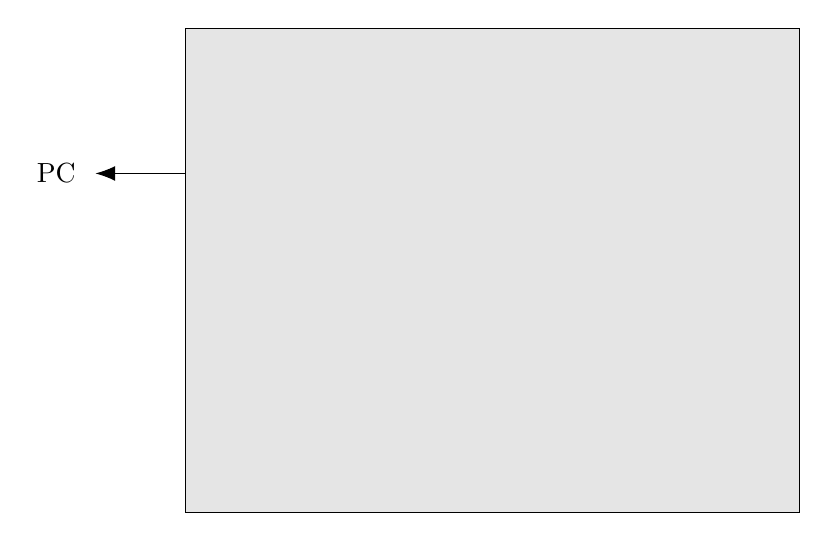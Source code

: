 % \tikzsetnextfilename{system-overview}
\begin{tikzpicture}[
    rounded corners=0mm,
]
    %coordinates
    \coordinate (corig)      at (0,0);
    \coordinate (cmonitor)   at (0,0);
    \coordinate (ccom)       at (5,0);
    \coordinate (cip)        at (10,0);


    %nodes

    \begin{pgfonlayer}{main}

        \node[draw, fill=white, minimum width=3cm, minimum height=1cm, anchor=west, text width=2.8cm, align=center] (com) at (ccom) {Controller};

        \node[draw, fill=white, minimum width=3cm, minimum height=1cm, anchor=west, text width=2.8cm, align=center, above =1cm of com] (commu) {Communication};

        \node[draw, fill=white, minimum width=3cm, minimum height=1cm, anchor=west, text width=2.8cm, align=center, right = 1cm of com, yshift=3cm] (ip1) {Image\\Processing};
        \node[draw, fill=white, minimum width=3cm, minimum height=1cm, anchor=west, text width=2.8cm, align=center, right = 1cm of com, yshift=1.5cm] (ip2) {Image\\Processing};
        \node[draw, fill=white, minimum width=3cm, minimum height=1cm, anchor=west, text width=2.8cm, align=center, right = 1cm of com, yshift=0cm] (ip3) {Image\\Processing};
        
        \node[circle,fill=black,minimum size=0.2cm,inner sep=0pt, below = 0.5cm of ip3] (dt1)  {};
        \node[circle,fill=black,minimum size=0.2cm,inner sep=0pt, below = 0.5cm of dt1] (dt2)  {};

        % \node[] (eth) at ($(cmonitor) + (4.5, 1.0)$) {LAN};
        
        % \draw[line width = 0.5mm] ($(eth) + (0,-1.0)$) ellipse (0.2cm and 0.5cm);
    \end{pgfonlayer}

    % FPGA box
    \begin{pgfonlayer}{main}
        \node[above = 2.7cm of com, xshift=-1.0cm] (fpga) { FPGA };
    \end{pgfonlayer}
    \begin{pgfonlayer}{foreground}
        \node (f_fpga) [draw=black, fill=gray!20, inner sep=10, fit={(com) (ip1) (ip2) (ip3) (dt2) (dt1)}] {};
    \end{pgfonlayer} 

    
    \path[draw,{Latex[length=2.5mm]}-{Latex[length=2.5mm]}] ($(commu.180) + (-1.5,0)$) -- ($(commu.180) + (0,0)$) node[near start, left, anchor=east,xshift=-0.5cm] () {PC} ;
    \path[draw,{Latex[length=2.5mm]}-{Latex[length=2.5mm]}] ($(com.90) + (0,0)$) -- ($(commu.270) + (0,0)$) node[near start, left, anchor=east,xshift=-0.5cm] () {} ;

    \path[draw,{Latex[length=2.5mm]}-{Latex[length=2.5mm]}] 
        ($(com.0) + (0,0.2)$) -| ($(ip1.180) + (-0.6,0)$) -- ($(ip1.180) + (0,0)$)
         node[near start, left, anchor=east,xshift=-0.5cm] () {} ;
    \path[draw,{Latex[length=2.5mm]}-{Latex[length=2.5mm]}] 
        ($(com.0) + (0,0.1)$) -| ($(ip2.180) + (-0.4,0)$) -- ($(ip2.180) + (0,0)$) 
        node[near start, left, anchor=east,xshift=-0.5cm] () {} ;
    \path[draw,{Latex[length=2.5mm]}-{Latex[length=2.5mm]}] ($(com.0) + (0,0)$) -- ($(ip3.180) + (0,0)$) node[near start, left, anchor=east,xshift=-0.5cm] () {} ;


\end{tikzpicture}